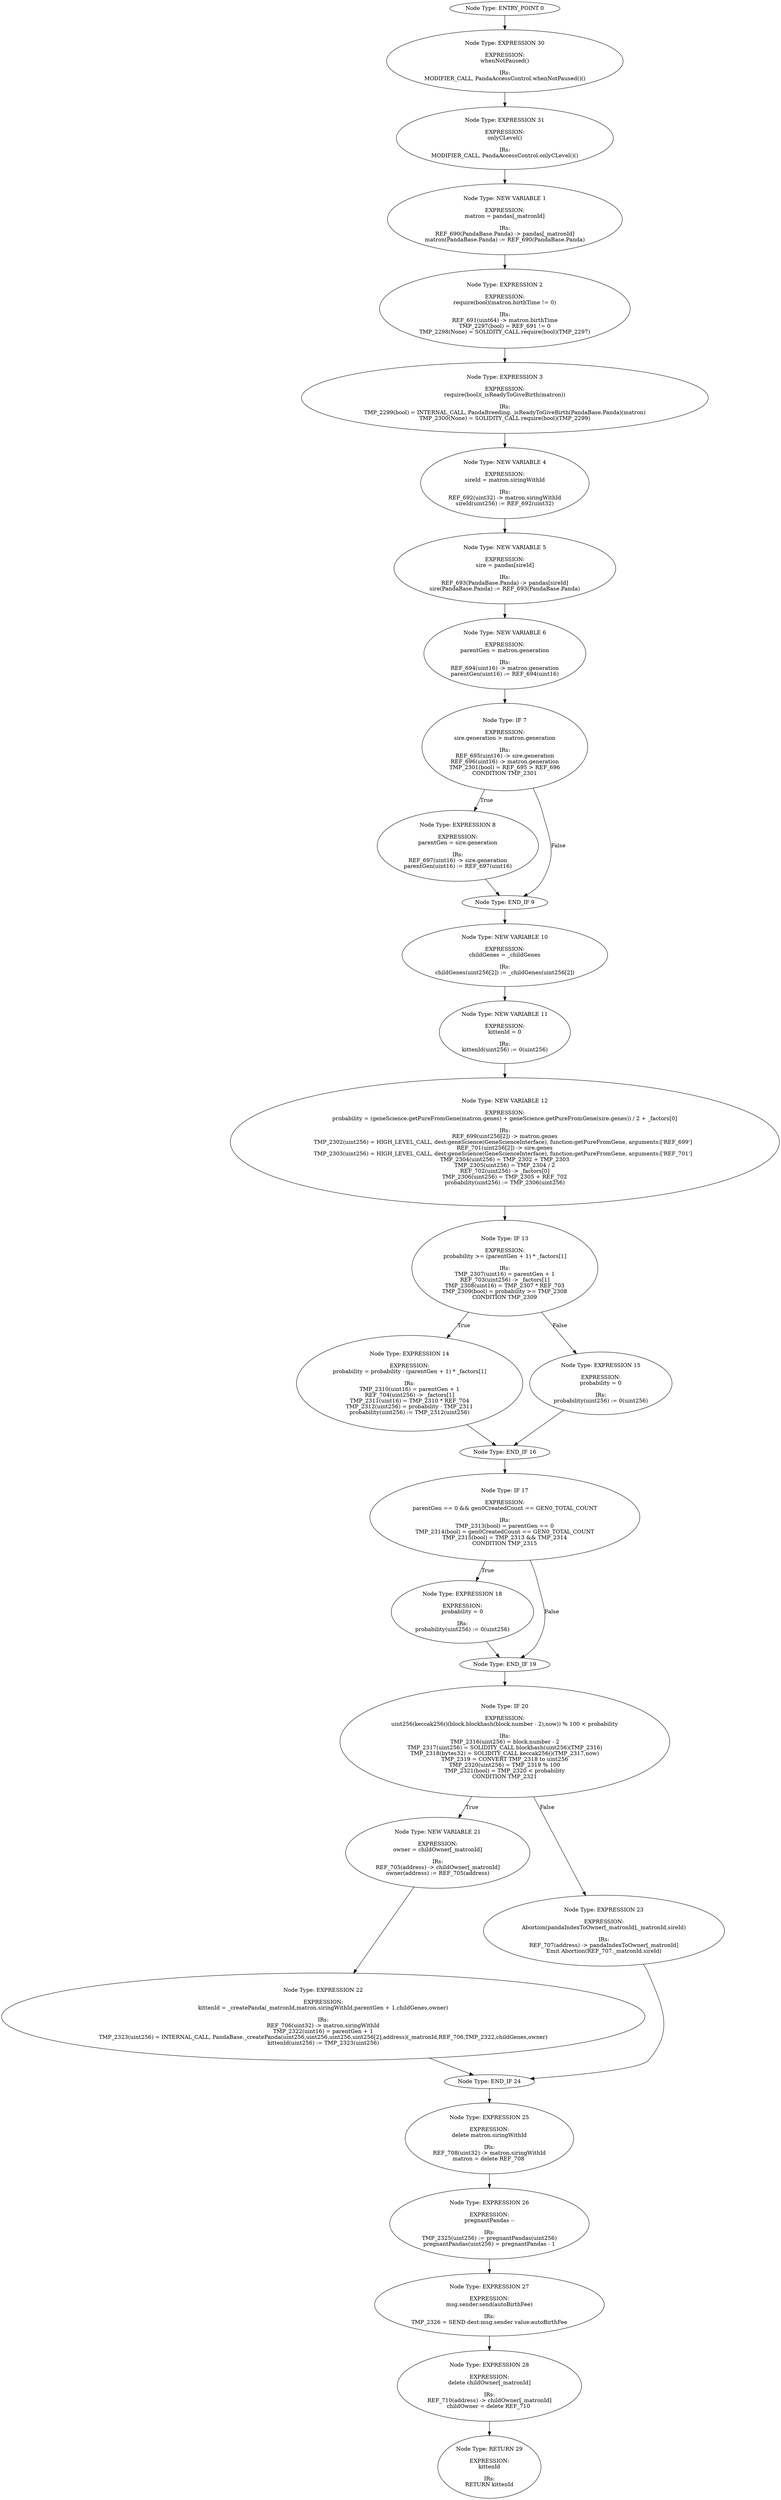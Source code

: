 digraph{
0[label="Node Type: ENTRY_POINT 0
"];
0->30;
1[label="Node Type: NEW VARIABLE 1

EXPRESSION:
matron = pandas[_matronId]

IRs:
REF_690(PandaBase.Panda) -> pandas[_matronId]
matron(PandaBase.Panda) := REF_690(PandaBase.Panda)"];
1->2;
2[label="Node Type: EXPRESSION 2

EXPRESSION:
require(bool)(matron.birthTime != 0)

IRs:
REF_691(uint64) -> matron.birthTime
TMP_2297(bool) = REF_691 != 0
TMP_2298(None) = SOLIDITY_CALL require(bool)(TMP_2297)"];
2->3;
3[label="Node Type: EXPRESSION 3

EXPRESSION:
require(bool)(_isReadyToGiveBirth(matron))

IRs:
TMP_2299(bool) = INTERNAL_CALL, PandaBreeding._isReadyToGiveBirth(PandaBase.Panda)(matron)
TMP_2300(None) = SOLIDITY_CALL require(bool)(TMP_2299)"];
3->4;
4[label="Node Type: NEW VARIABLE 4

EXPRESSION:
sireId = matron.siringWithId

IRs:
REF_692(uint32) -> matron.siringWithId
sireId(uint256) := REF_692(uint32)"];
4->5;
5[label="Node Type: NEW VARIABLE 5

EXPRESSION:
sire = pandas[sireId]

IRs:
REF_693(PandaBase.Panda) -> pandas[sireId]
sire(PandaBase.Panda) := REF_693(PandaBase.Panda)"];
5->6;
6[label="Node Type: NEW VARIABLE 6

EXPRESSION:
parentGen = matron.generation

IRs:
REF_694(uint16) -> matron.generation
parentGen(uint16) := REF_694(uint16)"];
6->7;
7[label="Node Type: IF 7

EXPRESSION:
sire.generation > matron.generation

IRs:
REF_695(uint16) -> sire.generation
REF_696(uint16) -> matron.generation
TMP_2301(bool) = REF_695 > REF_696
CONDITION TMP_2301"];
7->8[label="True"];
7->9[label="False"];
8[label="Node Type: EXPRESSION 8

EXPRESSION:
parentGen = sire.generation

IRs:
REF_697(uint16) -> sire.generation
parentGen(uint16) := REF_697(uint16)"];
8->9;
9[label="Node Type: END_IF 9
"];
9->10;
10[label="Node Type: NEW VARIABLE 10

EXPRESSION:
childGenes = _childGenes

IRs:
childGenes(uint256[2]) := _childGenes(uint256[2])"];
10->11;
11[label="Node Type: NEW VARIABLE 11

EXPRESSION:
kittenId = 0

IRs:
kittenId(uint256) := 0(uint256)"];
11->12;
12[label="Node Type: NEW VARIABLE 12

EXPRESSION:
probability = (geneScience.getPureFromGene(matron.genes) + geneScience.getPureFromGene(sire.genes)) / 2 + _factors[0]

IRs:
REF_699(uint256[2]) -> matron.genes
TMP_2302(uint256) = HIGH_LEVEL_CALL, dest:geneScience(GeneScienceInterface), function:getPureFromGene, arguments:['REF_699']  
REF_701(uint256[2]) -> sire.genes
TMP_2303(uint256) = HIGH_LEVEL_CALL, dest:geneScience(GeneScienceInterface), function:getPureFromGene, arguments:['REF_701']  
TMP_2304(uint256) = TMP_2302 + TMP_2303
TMP_2305(uint256) = TMP_2304 / 2
REF_702(uint256) -> _factors[0]
TMP_2306(uint256) = TMP_2305 + REF_702
probability(uint256) := TMP_2306(uint256)"];
12->13;
13[label="Node Type: IF 13

EXPRESSION:
probability >= (parentGen + 1) * _factors[1]

IRs:
TMP_2307(uint16) = parentGen + 1
REF_703(uint256) -> _factors[1]
TMP_2308(uint16) = TMP_2307 * REF_703
TMP_2309(bool) = probability >= TMP_2308
CONDITION TMP_2309"];
13->14[label="True"];
13->15[label="False"];
14[label="Node Type: EXPRESSION 14

EXPRESSION:
probability = probability - (parentGen + 1) * _factors[1]

IRs:
TMP_2310(uint16) = parentGen + 1
REF_704(uint256) -> _factors[1]
TMP_2311(uint16) = TMP_2310 * REF_704
TMP_2312(uint256) = probability - TMP_2311
probability(uint256) := TMP_2312(uint256)"];
14->16;
15[label="Node Type: EXPRESSION 15

EXPRESSION:
probability = 0

IRs:
probability(uint256) := 0(uint256)"];
15->16;
16[label="Node Type: END_IF 16
"];
16->17;
17[label="Node Type: IF 17

EXPRESSION:
parentGen == 0 && gen0CreatedCount == GEN0_TOTAL_COUNT

IRs:
TMP_2313(bool) = parentGen == 0
TMP_2314(bool) = gen0CreatedCount == GEN0_TOTAL_COUNT
TMP_2315(bool) = TMP_2313 && TMP_2314
CONDITION TMP_2315"];
17->18[label="True"];
17->19[label="False"];
18[label="Node Type: EXPRESSION 18

EXPRESSION:
probability = 0

IRs:
probability(uint256) := 0(uint256)"];
18->19;
19[label="Node Type: END_IF 19
"];
19->20;
20[label="Node Type: IF 20

EXPRESSION:
uint256(keccak256()(block.blockhash(block.number - 2),now)) % 100 < probability

IRs:
TMP_2316(uint256) = block.number - 2
TMP_2317(uint256) = SOLIDITY_CALL blockhash(uint256)(TMP_2316)
TMP_2318(bytes32) = SOLIDITY_CALL keccak256()(TMP_2317,now)
TMP_2319 = CONVERT TMP_2318 to uint256
TMP_2320(uint256) = TMP_2319 % 100
TMP_2321(bool) = TMP_2320 < probability
CONDITION TMP_2321"];
20->21[label="True"];
20->23[label="False"];
21[label="Node Type: NEW VARIABLE 21

EXPRESSION:
owner = childOwner[_matronId]

IRs:
REF_705(address) -> childOwner[_matronId]
owner(address) := REF_705(address)"];
21->22;
22[label="Node Type: EXPRESSION 22

EXPRESSION:
kittenId = _createPanda(_matronId,matron.siringWithId,parentGen + 1,childGenes,owner)

IRs:
REF_706(uint32) -> matron.siringWithId
TMP_2322(uint16) = parentGen + 1
TMP_2323(uint256) = INTERNAL_CALL, PandaBase._createPanda(uint256,uint256,uint256,uint256[2],address)(_matronId,REF_706,TMP_2322,childGenes,owner)
kittenId(uint256) := TMP_2323(uint256)"];
22->24;
23[label="Node Type: EXPRESSION 23

EXPRESSION:
Abortion(pandaIndexToOwner[_matronId],_matronId,sireId)

IRs:
REF_707(address) -> pandaIndexToOwner[_matronId]
Emit Abortion(REF_707._matronId.sireId)"];
23->24;
24[label="Node Type: END_IF 24
"];
24->25;
25[label="Node Type: EXPRESSION 25

EXPRESSION:
delete matron.siringWithId

IRs:
REF_708(uint32) -> matron.siringWithId
matron = delete REF_708 "];
25->26;
26[label="Node Type: EXPRESSION 26

EXPRESSION:
pregnantPandas --

IRs:
TMP_2325(uint256) := pregnantPandas(uint256)
pregnantPandas(uint256) = pregnantPandas - 1"];
26->27;
27[label="Node Type: EXPRESSION 27

EXPRESSION:
msg.sender.send(autoBirthFee)

IRs:
TMP_2326 = SEND dest:msg.sender value:autoBirthFee"];
27->28;
28[label="Node Type: EXPRESSION 28

EXPRESSION:
delete childOwner[_matronId]

IRs:
REF_710(address) -> childOwner[_matronId]
childOwner = delete REF_710 "];
28->29;
29[label="Node Type: RETURN 29

EXPRESSION:
kittenId

IRs:
RETURN kittenId"];
30[label="Node Type: EXPRESSION 30

EXPRESSION:
whenNotPaused()

IRs:
MODIFIER_CALL, PandaAccessControl.whenNotPaused()()"];
30->31;
31[label="Node Type: EXPRESSION 31

EXPRESSION:
onlyCLevel()

IRs:
MODIFIER_CALL, PandaAccessControl.onlyCLevel()()"];
31->1;
}
